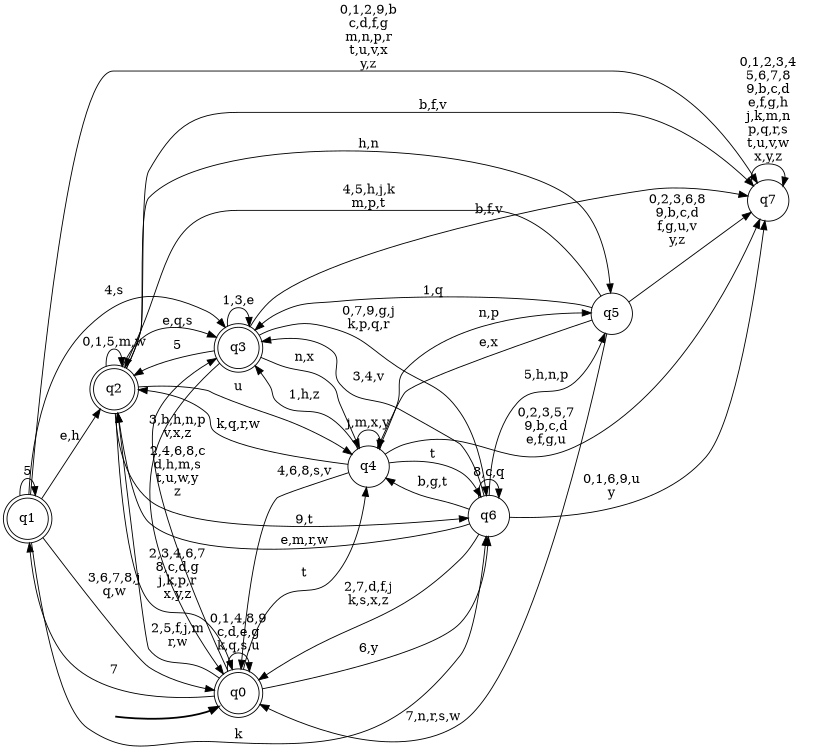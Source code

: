 digraph BlueStar {
__start0 [style = invis, shape = none, label = "", width = 0, height = 0];

rankdir=LR;
size="8,5";

s0 [style="rounded,filled", color="black", fillcolor="white" shape="doublecircle", label="q0"];
s1 [style="rounded,filled", color="black", fillcolor="white" shape="doublecircle", label="q1"];
s2 [style="rounded,filled", color="black", fillcolor="white" shape="doublecircle", label="q2"];
s3 [style="rounded,filled", color="black", fillcolor="white" shape="doublecircle", label="q3"];
s4 [style="filled", color="black", fillcolor="white" shape="circle", label="q4"];
s5 [style="filled", color="black", fillcolor="white" shape="circle", label="q5"];
s6 [style="filled", color="black", fillcolor="white" shape="circle", label="q6"];
s7 [style="filled", color="black", fillcolor="white" shape="circle", label="q7"];
subgraph cluster_main { 
	graph [pad=".75", ranksep="0.15", nodesep="0.15"];
	 style=invis; 
	__start0 -> s0 [penwidth=2];
}
s0 -> s0 [label="0,1,4,8,9\nc,d,e,g\nk,q,s,u"];
s0 -> s1 [label="7"];
s0 -> s2 [label="2,5,f,j,m\nr,w"];
s0 -> s3 [label="3,b,h,n,p\nv,x,z"];
s0 -> s4 [label="t"];
s0 -> s6 [label="6,y"];
s1 -> s0 [label="3,6,7,8,j\nq,w"];
s1 -> s1 [label="5"];
s1 -> s2 [label="e,h"];
s1 -> s3 [label="4,s"];
s1 -> s6 [label="k"];
s1 -> s7 [label="0,1,2,9,b\nc,d,f,g\nm,n,p,r\nt,u,v,x\ny,z"];
s2 -> s0 [label="2,3,4,6,7\n8,c,d,g\nj,k,p,r\nx,y,z"];
s2 -> s2 [label="0,1,5,m,w"];
s2 -> s3 [label="e,q,s"];
s2 -> s4 [label="u"];
s2 -> s5 [label="h,n"];
s2 -> s6 [label="9,t"];
s2 -> s7 [label="b,f,v"];
s3 -> s0 [label="2,4,6,8,c\nd,h,m,s\nt,u,w,y\nz"];
s3 -> s2 [label="5"];
s3 -> s3 [label="1,3,e"];
s3 -> s4 [label="n,x"];
s3 -> s6 [label="0,7,9,g,j\nk,p,q,r"];
s3 -> s7 [label="b,f,v"];
s4 -> s0 [label="4,6,8,s,v"];
s4 -> s2 [label="k,q,r,w"];
s4 -> s3 [label="1,h,z"];
s4 -> s4 [label="j,m,x,y"];
s4 -> s5 [label="n,p"];
s4 -> s6 [label="t"];
s4 -> s7 [label="0,2,3,5,7\n9,b,c,d\ne,f,g,u"];
s5 -> s0 [label="7,n,r,s,w"];
s5 -> s2 [label="4,5,h,j,k\nm,p,t"];
s5 -> s3 [label="1,q"];
s5 -> s4 [label="e,x"];
s5 -> s7 [label="0,2,3,6,8\n9,b,c,d\nf,g,u,v\ny,z"];
s6 -> s0 [label="2,7,d,f,j\nk,s,x,z"];
s6 -> s2 [label="e,m,r,w"];
s6 -> s3 [label="3,4,v"];
s6 -> s4 [label="b,g,t"];
s6 -> s5 [label="5,h,n,p"];
s6 -> s6 [label="8,c,q"];
s6 -> s7 [label="0,1,6,9,u\ny"];
s7 -> s7 [label="0,1,2,3,4\n5,6,7,8\n9,b,c,d\ne,f,g,h\nj,k,m,n\np,q,r,s\nt,u,v,w\nx,y,z"];

}